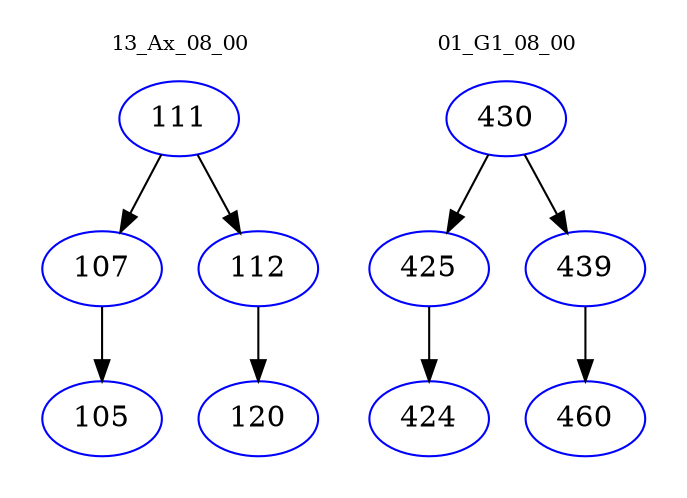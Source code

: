 digraph{
subgraph cluster_0 {
color = white
label = "13_Ax_08_00";
fontsize=10;
T0_111 [label="111", color="blue"]
T0_111 -> T0_107 [color="black"]
T0_107 [label="107", color="blue"]
T0_107 -> T0_105 [color="black"]
T0_105 [label="105", color="blue"]
T0_111 -> T0_112 [color="black"]
T0_112 [label="112", color="blue"]
T0_112 -> T0_120 [color="black"]
T0_120 [label="120", color="blue"]
}
subgraph cluster_1 {
color = white
label = "01_G1_08_00";
fontsize=10;
T1_430 [label="430", color="blue"]
T1_430 -> T1_425 [color="black"]
T1_425 [label="425", color="blue"]
T1_425 -> T1_424 [color="black"]
T1_424 [label="424", color="blue"]
T1_430 -> T1_439 [color="black"]
T1_439 [label="439", color="blue"]
T1_439 -> T1_460 [color="black"]
T1_460 [label="460", color="blue"]
}
}
